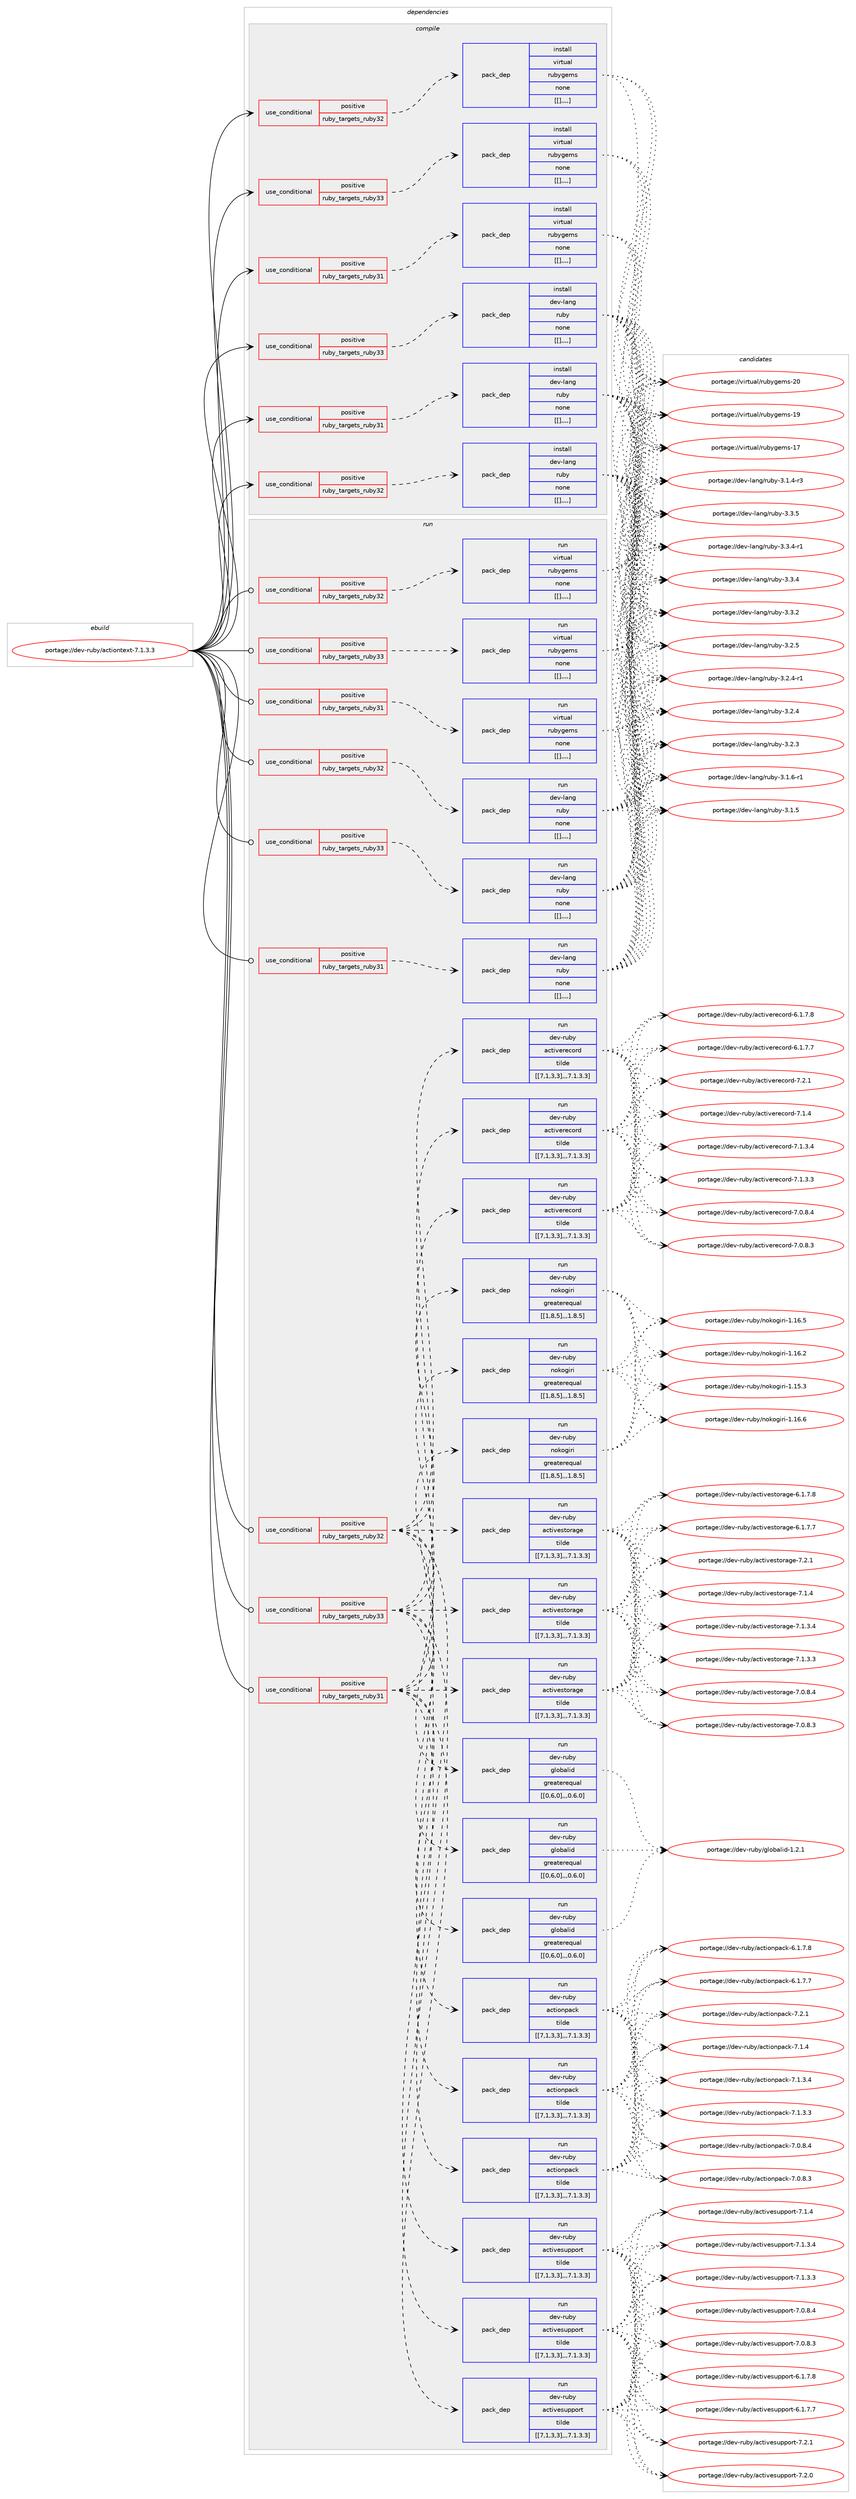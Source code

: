 digraph prolog {

# *************
# Graph options
# *************

newrank=true;
concentrate=true;
compound=true;
graph [rankdir=LR,fontname=Helvetica,fontsize=10,ranksep=1.5];#, ranksep=2.5, nodesep=0.2];
edge  [arrowhead=vee];
node  [fontname=Helvetica,fontsize=10];

# **********
# The ebuild
# **********

subgraph cluster_leftcol {
color=gray;
label=<<i>ebuild</i>>;
id [label="portage://dev-ruby/actiontext-7.1.3.3", color=red, width=4, href="../dev-ruby/actiontext-7.1.3.3.svg"];
}

# ****************
# The dependencies
# ****************

subgraph cluster_midcol {
color=gray;
label=<<i>dependencies</i>>;
subgraph cluster_compile {
fillcolor="#eeeeee";
style=filled;
label=<<i>compile</i>>;
subgraph cond44331 {
dependency176036 [label=<<TABLE BORDER="0" CELLBORDER="1" CELLSPACING="0" CELLPADDING="4"><TR><TD ROWSPAN="3" CELLPADDING="10">use_conditional</TD></TR><TR><TD>positive</TD></TR><TR><TD>ruby_targets_ruby31</TD></TR></TABLE>>, shape=none, color=red];
subgraph pack130432 {
dependency176037 [label=<<TABLE BORDER="0" CELLBORDER="1" CELLSPACING="0" CELLPADDING="4" WIDTH="220"><TR><TD ROWSPAN="6" CELLPADDING="30">pack_dep</TD></TR><TR><TD WIDTH="110">install</TD></TR><TR><TD>dev-lang</TD></TR><TR><TD>ruby</TD></TR><TR><TD>none</TD></TR><TR><TD>[[],,,,]</TD></TR></TABLE>>, shape=none, color=blue];
}
dependency176036:e -> dependency176037:w [weight=20,style="dashed",arrowhead="vee"];
}
id:e -> dependency176036:w [weight=20,style="solid",arrowhead="vee"];
subgraph cond44332 {
dependency176038 [label=<<TABLE BORDER="0" CELLBORDER="1" CELLSPACING="0" CELLPADDING="4"><TR><TD ROWSPAN="3" CELLPADDING="10">use_conditional</TD></TR><TR><TD>positive</TD></TR><TR><TD>ruby_targets_ruby31</TD></TR></TABLE>>, shape=none, color=red];
subgraph pack130433 {
dependency176039 [label=<<TABLE BORDER="0" CELLBORDER="1" CELLSPACING="0" CELLPADDING="4" WIDTH="220"><TR><TD ROWSPAN="6" CELLPADDING="30">pack_dep</TD></TR><TR><TD WIDTH="110">install</TD></TR><TR><TD>virtual</TD></TR><TR><TD>rubygems</TD></TR><TR><TD>none</TD></TR><TR><TD>[[],,,,]</TD></TR></TABLE>>, shape=none, color=blue];
}
dependency176038:e -> dependency176039:w [weight=20,style="dashed",arrowhead="vee"];
}
id:e -> dependency176038:w [weight=20,style="solid",arrowhead="vee"];
subgraph cond44333 {
dependency176040 [label=<<TABLE BORDER="0" CELLBORDER="1" CELLSPACING="0" CELLPADDING="4"><TR><TD ROWSPAN="3" CELLPADDING="10">use_conditional</TD></TR><TR><TD>positive</TD></TR><TR><TD>ruby_targets_ruby32</TD></TR></TABLE>>, shape=none, color=red];
subgraph pack130434 {
dependency176041 [label=<<TABLE BORDER="0" CELLBORDER="1" CELLSPACING="0" CELLPADDING="4" WIDTH="220"><TR><TD ROWSPAN="6" CELLPADDING="30">pack_dep</TD></TR><TR><TD WIDTH="110">install</TD></TR><TR><TD>dev-lang</TD></TR><TR><TD>ruby</TD></TR><TR><TD>none</TD></TR><TR><TD>[[],,,,]</TD></TR></TABLE>>, shape=none, color=blue];
}
dependency176040:e -> dependency176041:w [weight=20,style="dashed",arrowhead="vee"];
}
id:e -> dependency176040:w [weight=20,style="solid",arrowhead="vee"];
subgraph cond44334 {
dependency176042 [label=<<TABLE BORDER="0" CELLBORDER="1" CELLSPACING="0" CELLPADDING="4"><TR><TD ROWSPAN="3" CELLPADDING="10">use_conditional</TD></TR><TR><TD>positive</TD></TR><TR><TD>ruby_targets_ruby32</TD></TR></TABLE>>, shape=none, color=red];
subgraph pack130435 {
dependency176043 [label=<<TABLE BORDER="0" CELLBORDER="1" CELLSPACING="0" CELLPADDING="4" WIDTH="220"><TR><TD ROWSPAN="6" CELLPADDING="30">pack_dep</TD></TR><TR><TD WIDTH="110">install</TD></TR><TR><TD>virtual</TD></TR><TR><TD>rubygems</TD></TR><TR><TD>none</TD></TR><TR><TD>[[],,,,]</TD></TR></TABLE>>, shape=none, color=blue];
}
dependency176042:e -> dependency176043:w [weight=20,style="dashed",arrowhead="vee"];
}
id:e -> dependency176042:w [weight=20,style="solid",arrowhead="vee"];
subgraph cond44335 {
dependency176044 [label=<<TABLE BORDER="0" CELLBORDER="1" CELLSPACING="0" CELLPADDING="4"><TR><TD ROWSPAN="3" CELLPADDING="10">use_conditional</TD></TR><TR><TD>positive</TD></TR><TR><TD>ruby_targets_ruby33</TD></TR></TABLE>>, shape=none, color=red];
subgraph pack130436 {
dependency176045 [label=<<TABLE BORDER="0" CELLBORDER="1" CELLSPACING="0" CELLPADDING="4" WIDTH="220"><TR><TD ROWSPAN="6" CELLPADDING="30">pack_dep</TD></TR><TR><TD WIDTH="110">install</TD></TR><TR><TD>dev-lang</TD></TR><TR><TD>ruby</TD></TR><TR><TD>none</TD></TR><TR><TD>[[],,,,]</TD></TR></TABLE>>, shape=none, color=blue];
}
dependency176044:e -> dependency176045:w [weight=20,style="dashed",arrowhead="vee"];
}
id:e -> dependency176044:w [weight=20,style="solid",arrowhead="vee"];
subgraph cond44336 {
dependency176046 [label=<<TABLE BORDER="0" CELLBORDER="1" CELLSPACING="0" CELLPADDING="4"><TR><TD ROWSPAN="3" CELLPADDING="10">use_conditional</TD></TR><TR><TD>positive</TD></TR><TR><TD>ruby_targets_ruby33</TD></TR></TABLE>>, shape=none, color=red];
subgraph pack130437 {
dependency176047 [label=<<TABLE BORDER="0" CELLBORDER="1" CELLSPACING="0" CELLPADDING="4" WIDTH="220"><TR><TD ROWSPAN="6" CELLPADDING="30">pack_dep</TD></TR><TR><TD WIDTH="110">install</TD></TR><TR><TD>virtual</TD></TR><TR><TD>rubygems</TD></TR><TR><TD>none</TD></TR><TR><TD>[[],,,,]</TD></TR></TABLE>>, shape=none, color=blue];
}
dependency176046:e -> dependency176047:w [weight=20,style="dashed",arrowhead="vee"];
}
id:e -> dependency176046:w [weight=20,style="solid",arrowhead="vee"];
}
subgraph cluster_compileandrun {
fillcolor="#eeeeee";
style=filled;
label=<<i>compile and run</i>>;
}
subgraph cluster_run {
fillcolor="#eeeeee";
style=filled;
label=<<i>run</i>>;
subgraph cond44337 {
dependency176048 [label=<<TABLE BORDER="0" CELLBORDER="1" CELLSPACING="0" CELLPADDING="4"><TR><TD ROWSPAN="3" CELLPADDING="10">use_conditional</TD></TR><TR><TD>positive</TD></TR><TR><TD>ruby_targets_ruby31</TD></TR></TABLE>>, shape=none, color=red];
subgraph pack130438 {
dependency176049 [label=<<TABLE BORDER="0" CELLBORDER="1" CELLSPACING="0" CELLPADDING="4" WIDTH="220"><TR><TD ROWSPAN="6" CELLPADDING="30">pack_dep</TD></TR><TR><TD WIDTH="110">run</TD></TR><TR><TD>dev-lang</TD></TR><TR><TD>ruby</TD></TR><TR><TD>none</TD></TR><TR><TD>[[],,,,]</TD></TR></TABLE>>, shape=none, color=blue];
}
dependency176048:e -> dependency176049:w [weight=20,style="dashed",arrowhead="vee"];
}
id:e -> dependency176048:w [weight=20,style="solid",arrowhead="odot"];
subgraph cond44338 {
dependency176050 [label=<<TABLE BORDER="0" CELLBORDER="1" CELLSPACING="0" CELLPADDING="4"><TR><TD ROWSPAN="3" CELLPADDING="10">use_conditional</TD></TR><TR><TD>positive</TD></TR><TR><TD>ruby_targets_ruby31</TD></TR></TABLE>>, shape=none, color=red];
subgraph pack130439 {
dependency176051 [label=<<TABLE BORDER="0" CELLBORDER="1" CELLSPACING="0" CELLPADDING="4" WIDTH="220"><TR><TD ROWSPAN="6" CELLPADDING="30">pack_dep</TD></TR><TR><TD WIDTH="110">run</TD></TR><TR><TD>dev-ruby</TD></TR><TR><TD>actionpack</TD></TR><TR><TD>tilde</TD></TR><TR><TD>[[7,1,3,3],,,7.1.3.3]</TD></TR></TABLE>>, shape=none, color=blue];
}
dependency176050:e -> dependency176051:w [weight=20,style="dashed",arrowhead="vee"];
subgraph pack130440 {
dependency176052 [label=<<TABLE BORDER="0" CELLBORDER="1" CELLSPACING="0" CELLPADDING="4" WIDTH="220"><TR><TD ROWSPAN="6" CELLPADDING="30">pack_dep</TD></TR><TR><TD WIDTH="110">run</TD></TR><TR><TD>dev-ruby</TD></TR><TR><TD>activerecord</TD></TR><TR><TD>tilde</TD></TR><TR><TD>[[7,1,3,3],,,7.1.3.3]</TD></TR></TABLE>>, shape=none, color=blue];
}
dependency176050:e -> dependency176052:w [weight=20,style="dashed",arrowhead="vee"];
subgraph pack130441 {
dependency176053 [label=<<TABLE BORDER="0" CELLBORDER="1" CELLSPACING="0" CELLPADDING="4" WIDTH="220"><TR><TD ROWSPAN="6" CELLPADDING="30">pack_dep</TD></TR><TR><TD WIDTH="110">run</TD></TR><TR><TD>dev-ruby</TD></TR><TR><TD>activestorage</TD></TR><TR><TD>tilde</TD></TR><TR><TD>[[7,1,3,3],,,7.1.3.3]</TD></TR></TABLE>>, shape=none, color=blue];
}
dependency176050:e -> dependency176053:w [weight=20,style="dashed",arrowhead="vee"];
subgraph pack130442 {
dependency176054 [label=<<TABLE BORDER="0" CELLBORDER="1" CELLSPACING="0" CELLPADDING="4" WIDTH="220"><TR><TD ROWSPAN="6" CELLPADDING="30">pack_dep</TD></TR><TR><TD WIDTH="110">run</TD></TR><TR><TD>dev-ruby</TD></TR><TR><TD>activesupport</TD></TR><TR><TD>tilde</TD></TR><TR><TD>[[7,1,3,3],,,7.1.3.3]</TD></TR></TABLE>>, shape=none, color=blue];
}
dependency176050:e -> dependency176054:w [weight=20,style="dashed",arrowhead="vee"];
subgraph pack130443 {
dependency176055 [label=<<TABLE BORDER="0" CELLBORDER="1" CELLSPACING="0" CELLPADDING="4" WIDTH="220"><TR><TD ROWSPAN="6" CELLPADDING="30">pack_dep</TD></TR><TR><TD WIDTH="110">run</TD></TR><TR><TD>dev-ruby</TD></TR><TR><TD>globalid</TD></TR><TR><TD>greaterequal</TD></TR><TR><TD>[[0,6,0],,,0.6.0]</TD></TR></TABLE>>, shape=none, color=blue];
}
dependency176050:e -> dependency176055:w [weight=20,style="dashed",arrowhead="vee"];
subgraph pack130444 {
dependency176056 [label=<<TABLE BORDER="0" CELLBORDER="1" CELLSPACING="0" CELLPADDING="4" WIDTH="220"><TR><TD ROWSPAN="6" CELLPADDING="30">pack_dep</TD></TR><TR><TD WIDTH="110">run</TD></TR><TR><TD>dev-ruby</TD></TR><TR><TD>nokogiri</TD></TR><TR><TD>greaterequal</TD></TR><TR><TD>[[1,8,5],,,1.8.5]</TD></TR></TABLE>>, shape=none, color=blue];
}
dependency176050:e -> dependency176056:w [weight=20,style="dashed",arrowhead="vee"];
}
id:e -> dependency176050:w [weight=20,style="solid",arrowhead="odot"];
subgraph cond44339 {
dependency176057 [label=<<TABLE BORDER="0" CELLBORDER="1" CELLSPACING="0" CELLPADDING="4"><TR><TD ROWSPAN="3" CELLPADDING="10">use_conditional</TD></TR><TR><TD>positive</TD></TR><TR><TD>ruby_targets_ruby31</TD></TR></TABLE>>, shape=none, color=red];
subgraph pack130445 {
dependency176058 [label=<<TABLE BORDER="0" CELLBORDER="1" CELLSPACING="0" CELLPADDING="4" WIDTH="220"><TR><TD ROWSPAN="6" CELLPADDING="30">pack_dep</TD></TR><TR><TD WIDTH="110">run</TD></TR><TR><TD>virtual</TD></TR><TR><TD>rubygems</TD></TR><TR><TD>none</TD></TR><TR><TD>[[],,,,]</TD></TR></TABLE>>, shape=none, color=blue];
}
dependency176057:e -> dependency176058:w [weight=20,style="dashed",arrowhead="vee"];
}
id:e -> dependency176057:w [weight=20,style="solid",arrowhead="odot"];
subgraph cond44340 {
dependency176059 [label=<<TABLE BORDER="0" CELLBORDER="1" CELLSPACING="0" CELLPADDING="4"><TR><TD ROWSPAN="3" CELLPADDING="10">use_conditional</TD></TR><TR><TD>positive</TD></TR><TR><TD>ruby_targets_ruby32</TD></TR></TABLE>>, shape=none, color=red];
subgraph pack130446 {
dependency176060 [label=<<TABLE BORDER="0" CELLBORDER="1" CELLSPACING="0" CELLPADDING="4" WIDTH="220"><TR><TD ROWSPAN="6" CELLPADDING="30">pack_dep</TD></TR><TR><TD WIDTH="110">run</TD></TR><TR><TD>dev-lang</TD></TR><TR><TD>ruby</TD></TR><TR><TD>none</TD></TR><TR><TD>[[],,,,]</TD></TR></TABLE>>, shape=none, color=blue];
}
dependency176059:e -> dependency176060:w [weight=20,style="dashed",arrowhead="vee"];
}
id:e -> dependency176059:w [weight=20,style="solid",arrowhead="odot"];
subgraph cond44341 {
dependency176061 [label=<<TABLE BORDER="0" CELLBORDER="1" CELLSPACING="0" CELLPADDING="4"><TR><TD ROWSPAN="3" CELLPADDING="10">use_conditional</TD></TR><TR><TD>positive</TD></TR><TR><TD>ruby_targets_ruby32</TD></TR></TABLE>>, shape=none, color=red];
subgraph pack130447 {
dependency176062 [label=<<TABLE BORDER="0" CELLBORDER="1" CELLSPACING="0" CELLPADDING="4" WIDTH="220"><TR><TD ROWSPAN="6" CELLPADDING="30">pack_dep</TD></TR><TR><TD WIDTH="110">run</TD></TR><TR><TD>dev-ruby</TD></TR><TR><TD>actionpack</TD></TR><TR><TD>tilde</TD></TR><TR><TD>[[7,1,3,3],,,7.1.3.3]</TD></TR></TABLE>>, shape=none, color=blue];
}
dependency176061:e -> dependency176062:w [weight=20,style="dashed",arrowhead="vee"];
subgraph pack130448 {
dependency176063 [label=<<TABLE BORDER="0" CELLBORDER="1" CELLSPACING="0" CELLPADDING="4" WIDTH="220"><TR><TD ROWSPAN="6" CELLPADDING="30">pack_dep</TD></TR><TR><TD WIDTH="110">run</TD></TR><TR><TD>dev-ruby</TD></TR><TR><TD>activerecord</TD></TR><TR><TD>tilde</TD></TR><TR><TD>[[7,1,3,3],,,7.1.3.3]</TD></TR></TABLE>>, shape=none, color=blue];
}
dependency176061:e -> dependency176063:w [weight=20,style="dashed",arrowhead="vee"];
subgraph pack130449 {
dependency176064 [label=<<TABLE BORDER="0" CELLBORDER="1" CELLSPACING="0" CELLPADDING="4" WIDTH="220"><TR><TD ROWSPAN="6" CELLPADDING="30">pack_dep</TD></TR><TR><TD WIDTH="110">run</TD></TR><TR><TD>dev-ruby</TD></TR><TR><TD>activestorage</TD></TR><TR><TD>tilde</TD></TR><TR><TD>[[7,1,3,3],,,7.1.3.3]</TD></TR></TABLE>>, shape=none, color=blue];
}
dependency176061:e -> dependency176064:w [weight=20,style="dashed",arrowhead="vee"];
subgraph pack130450 {
dependency176065 [label=<<TABLE BORDER="0" CELLBORDER="1" CELLSPACING="0" CELLPADDING="4" WIDTH="220"><TR><TD ROWSPAN="6" CELLPADDING="30">pack_dep</TD></TR><TR><TD WIDTH="110">run</TD></TR><TR><TD>dev-ruby</TD></TR><TR><TD>activesupport</TD></TR><TR><TD>tilde</TD></TR><TR><TD>[[7,1,3,3],,,7.1.3.3]</TD></TR></TABLE>>, shape=none, color=blue];
}
dependency176061:e -> dependency176065:w [weight=20,style="dashed",arrowhead="vee"];
subgraph pack130451 {
dependency176066 [label=<<TABLE BORDER="0" CELLBORDER="1" CELLSPACING="0" CELLPADDING="4" WIDTH="220"><TR><TD ROWSPAN="6" CELLPADDING="30">pack_dep</TD></TR><TR><TD WIDTH="110">run</TD></TR><TR><TD>dev-ruby</TD></TR><TR><TD>globalid</TD></TR><TR><TD>greaterequal</TD></TR><TR><TD>[[0,6,0],,,0.6.0]</TD></TR></TABLE>>, shape=none, color=blue];
}
dependency176061:e -> dependency176066:w [weight=20,style="dashed",arrowhead="vee"];
subgraph pack130452 {
dependency176067 [label=<<TABLE BORDER="0" CELLBORDER="1" CELLSPACING="0" CELLPADDING="4" WIDTH="220"><TR><TD ROWSPAN="6" CELLPADDING="30">pack_dep</TD></TR><TR><TD WIDTH="110">run</TD></TR><TR><TD>dev-ruby</TD></TR><TR><TD>nokogiri</TD></TR><TR><TD>greaterequal</TD></TR><TR><TD>[[1,8,5],,,1.8.5]</TD></TR></TABLE>>, shape=none, color=blue];
}
dependency176061:e -> dependency176067:w [weight=20,style="dashed",arrowhead="vee"];
}
id:e -> dependency176061:w [weight=20,style="solid",arrowhead="odot"];
subgraph cond44342 {
dependency176068 [label=<<TABLE BORDER="0" CELLBORDER="1" CELLSPACING="0" CELLPADDING="4"><TR><TD ROWSPAN="3" CELLPADDING="10">use_conditional</TD></TR><TR><TD>positive</TD></TR><TR><TD>ruby_targets_ruby32</TD></TR></TABLE>>, shape=none, color=red];
subgraph pack130453 {
dependency176069 [label=<<TABLE BORDER="0" CELLBORDER="1" CELLSPACING="0" CELLPADDING="4" WIDTH="220"><TR><TD ROWSPAN="6" CELLPADDING="30">pack_dep</TD></TR><TR><TD WIDTH="110">run</TD></TR><TR><TD>virtual</TD></TR><TR><TD>rubygems</TD></TR><TR><TD>none</TD></TR><TR><TD>[[],,,,]</TD></TR></TABLE>>, shape=none, color=blue];
}
dependency176068:e -> dependency176069:w [weight=20,style="dashed",arrowhead="vee"];
}
id:e -> dependency176068:w [weight=20,style="solid",arrowhead="odot"];
subgraph cond44343 {
dependency176070 [label=<<TABLE BORDER="0" CELLBORDER="1" CELLSPACING="0" CELLPADDING="4"><TR><TD ROWSPAN="3" CELLPADDING="10">use_conditional</TD></TR><TR><TD>positive</TD></TR><TR><TD>ruby_targets_ruby33</TD></TR></TABLE>>, shape=none, color=red];
subgraph pack130454 {
dependency176071 [label=<<TABLE BORDER="0" CELLBORDER="1" CELLSPACING="0" CELLPADDING="4" WIDTH="220"><TR><TD ROWSPAN="6" CELLPADDING="30">pack_dep</TD></TR><TR><TD WIDTH="110">run</TD></TR><TR><TD>dev-lang</TD></TR><TR><TD>ruby</TD></TR><TR><TD>none</TD></TR><TR><TD>[[],,,,]</TD></TR></TABLE>>, shape=none, color=blue];
}
dependency176070:e -> dependency176071:w [weight=20,style="dashed",arrowhead="vee"];
}
id:e -> dependency176070:w [weight=20,style="solid",arrowhead="odot"];
subgraph cond44344 {
dependency176072 [label=<<TABLE BORDER="0" CELLBORDER="1" CELLSPACING="0" CELLPADDING="4"><TR><TD ROWSPAN="3" CELLPADDING="10">use_conditional</TD></TR><TR><TD>positive</TD></TR><TR><TD>ruby_targets_ruby33</TD></TR></TABLE>>, shape=none, color=red];
subgraph pack130455 {
dependency176073 [label=<<TABLE BORDER="0" CELLBORDER="1" CELLSPACING="0" CELLPADDING="4" WIDTH="220"><TR><TD ROWSPAN="6" CELLPADDING="30">pack_dep</TD></TR><TR><TD WIDTH="110">run</TD></TR><TR><TD>dev-ruby</TD></TR><TR><TD>actionpack</TD></TR><TR><TD>tilde</TD></TR><TR><TD>[[7,1,3,3],,,7.1.3.3]</TD></TR></TABLE>>, shape=none, color=blue];
}
dependency176072:e -> dependency176073:w [weight=20,style="dashed",arrowhead="vee"];
subgraph pack130456 {
dependency176074 [label=<<TABLE BORDER="0" CELLBORDER="1" CELLSPACING="0" CELLPADDING="4" WIDTH="220"><TR><TD ROWSPAN="6" CELLPADDING="30">pack_dep</TD></TR><TR><TD WIDTH="110">run</TD></TR><TR><TD>dev-ruby</TD></TR><TR><TD>activerecord</TD></TR><TR><TD>tilde</TD></TR><TR><TD>[[7,1,3,3],,,7.1.3.3]</TD></TR></TABLE>>, shape=none, color=blue];
}
dependency176072:e -> dependency176074:w [weight=20,style="dashed",arrowhead="vee"];
subgraph pack130457 {
dependency176075 [label=<<TABLE BORDER="0" CELLBORDER="1" CELLSPACING="0" CELLPADDING="4" WIDTH="220"><TR><TD ROWSPAN="6" CELLPADDING="30">pack_dep</TD></TR><TR><TD WIDTH="110">run</TD></TR><TR><TD>dev-ruby</TD></TR><TR><TD>activestorage</TD></TR><TR><TD>tilde</TD></TR><TR><TD>[[7,1,3,3],,,7.1.3.3]</TD></TR></TABLE>>, shape=none, color=blue];
}
dependency176072:e -> dependency176075:w [weight=20,style="dashed",arrowhead="vee"];
subgraph pack130458 {
dependency176076 [label=<<TABLE BORDER="0" CELLBORDER="1" CELLSPACING="0" CELLPADDING="4" WIDTH="220"><TR><TD ROWSPAN="6" CELLPADDING="30">pack_dep</TD></TR><TR><TD WIDTH="110">run</TD></TR><TR><TD>dev-ruby</TD></TR><TR><TD>activesupport</TD></TR><TR><TD>tilde</TD></TR><TR><TD>[[7,1,3,3],,,7.1.3.3]</TD></TR></TABLE>>, shape=none, color=blue];
}
dependency176072:e -> dependency176076:w [weight=20,style="dashed",arrowhead="vee"];
subgraph pack130459 {
dependency176077 [label=<<TABLE BORDER="0" CELLBORDER="1" CELLSPACING="0" CELLPADDING="4" WIDTH="220"><TR><TD ROWSPAN="6" CELLPADDING="30">pack_dep</TD></TR><TR><TD WIDTH="110">run</TD></TR><TR><TD>dev-ruby</TD></TR><TR><TD>globalid</TD></TR><TR><TD>greaterequal</TD></TR><TR><TD>[[0,6,0],,,0.6.0]</TD></TR></TABLE>>, shape=none, color=blue];
}
dependency176072:e -> dependency176077:w [weight=20,style="dashed",arrowhead="vee"];
subgraph pack130460 {
dependency176078 [label=<<TABLE BORDER="0" CELLBORDER="1" CELLSPACING="0" CELLPADDING="4" WIDTH="220"><TR><TD ROWSPAN="6" CELLPADDING="30">pack_dep</TD></TR><TR><TD WIDTH="110">run</TD></TR><TR><TD>dev-ruby</TD></TR><TR><TD>nokogiri</TD></TR><TR><TD>greaterequal</TD></TR><TR><TD>[[1,8,5],,,1.8.5]</TD></TR></TABLE>>, shape=none, color=blue];
}
dependency176072:e -> dependency176078:w [weight=20,style="dashed",arrowhead="vee"];
}
id:e -> dependency176072:w [weight=20,style="solid",arrowhead="odot"];
subgraph cond44345 {
dependency176079 [label=<<TABLE BORDER="0" CELLBORDER="1" CELLSPACING="0" CELLPADDING="4"><TR><TD ROWSPAN="3" CELLPADDING="10">use_conditional</TD></TR><TR><TD>positive</TD></TR><TR><TD>ruby_targets_ruby33</TD></TR></TABLE>>, shape=none, color=red];
subgraph pack130461 {
dependency176080 [label=<<TABLE BORDER="0" CELLBORDER="1" CELLSPACING="0" CELLPADDING="4" WIDTH="220"><TR><TD ROWSPAN="6" CELLPADDING="30">pack_dep</TD></TR><TR><TD WIDTH="110">run</TD></TR><TR><TD>virtual</TD></TR><TR><TD>rubygems</TD></TR><TR><TD>none</TD></TR><TR><TD>[[],,,,]</TD></TR></TABLE>>, shape=none, color=blue];
}
dependency176079:e -> dependency176080:w [weight=20,style="dashed",arrowhead="vee"];
}
id:e -> dependency176079:w [weight=20,style="solid",arrowhead="odot"];
}
}

# **************
# The candidates
# **************

subgraph cluster_choices {
rank=same;
color=gray;
label=<<i>candidates</i>>;

subgraph choice130432 {
color=black;
nodesep=1;
choice10010111845108971101034711411798121455146514653 [label="portage://dev-lang/ruby-3.3.5", color=red, width=4,href="../dev-lang/ruby-3.3.5.svg"];
choice100101118451089711010347114117981214551465146524511449 [label="portage://dev-lang/ruby-3.3.4-r1", color=red, width=4,href="../dev-lang/ruby-3.3.4-r1.svg"];
choice10010111845108971101034711411798121455146514652 [label="portage://dev-lang/ruby-3.3.4", color=red, width=4,href="../dev-lang/ruby-3.3.4.svg"];
choice10010111845108971101034711411798121455146514650 [label="portage://dev-lang/ruby-3.3.2", color=red, width=4,href="../dev-lang/ruby-3.3.2.svg"];
choice10010111845108971101034711411798121455146504653 [label="portage://dev-lang/ruby-3.2.5", color=red, width=4,href="../dev-lang/ruby-3.2.5.svg"];
choice100101118451089711010347114117981214551465046524511449 [label="portage://dev-lang/ruby-3.2.4-r1", color=red, width=4,href="../dev-lang/ruby-3.2.4-r1.svg"];
choice10010111845108971101034711411798121455146504652 [label="portage://dev-lang/ruby-3.2.4", color=red, width=4,href="../dev-lang/ruby-3.2.4.svg"];
choice10010111845108971101034711411798121455146504651 [label="portage://dev-lang/ruby-3.2.3", color=red, width=4,href="../dev-lang/ruby-3.2.3.svg"];
choice100101118451089711010347114117981214551464946544511449 [label="portage://dev-lang/ruby-3.1.6-r1", color=red, width=4,href="../dev-lang/ruby-3.1.6-r1.svg"];
choice10010111845108971101034711411798121455146494653 [label="portage://dev-lang/ruby-3.1.5", color=red, width=4,href="../dev-lang/ruby-3.1.5.svg"];
choice100101118451089711010347114117981214551464946524511451 [label="portage://dev-lang/ruby-3.1.4-r3", color=red, width=4,href="../dev-lang/ruby-3.1.4-r3.svg"];
dependency176037:e -> choice10010111845108971101034711411798121455146514653:w [style=dotted,weight="100"];
dependency176037:e -> choice100101118451089711010347114117981214551465146524511449:w [style=dotted,weight="100"];
dependency176037:e -> choice10010111845108971101034711411798121455146514652:w [style=dotted,weight="100"];
dependency176037:e -> choice10010111845108971101034711411798121455146514650:w [style=dotted,weight="100"];
dependency176037:e -> choice10010111845108971101034711411798121455146504653:w [style=dotted,weight="100"];
dependency176037:e -> choice100101118451089711010347114117981214551465046524511449:w [style=dotted,weight="100"];
dependency176037:e -> choice10010111845108971101034711411798121455146504652:w [style=dotted,weight="100"];
dependency176037:e -> choice10010111845108971101034711411798121455146504651:w [style=dotted,weight="100"];
dependency176037:e -> choice100101118451089711010347114117981214551464946544511449:w [style=dotted,weight="100"];
dependency176037:e -> choice10010111845108971101034711411798121455146494653:w [style=dotted,weight="100"];
dependency176037:e -> choice100101118451089711010347114117981214551464946524511451:w [style=dotted,weight="100"];
}
subgraph choice130433 {
color=black;
nodesep=1;
choice118105114116117971084711411798121103101109115455048 [label="portage://virtual/rubygems-20", color=red, width=4,href="../virtual/rubygems-20.svg"];
choice118105114116117971084711411798121103101109115454957 [label="portage://virtual/rubygems-19", color=red, width=4,href="../virtual/rubygems-19.svg"];
choice118105114116117971084711411798121103101109115454955 [label="portage://virtual/rubygems-17", color=red, width=4,href="../virtual/rubygems-17.svg"];
dependency176039:e -> choice118105114116117971084711411798121103101109115455048:w [style=dotted,weight="100"];
dependency176039:e -> choice118105114116117971084711411798121103101109115454957:w [style=dotted,weight="100"];
dependency176039:e -> choice118105114116117971084711411798121103101109115454955:w [style=dotted,weight="100"];
}
subgraph choice130434 {
color=black;
nodesep=1;
choice10010111845108971101034711411798121455146514653 [label="portage://dev-lang/ruby-3.3.5", color=red, width=4,href="../dev-lang/ruby-3.3.5.svg"];
choice100101118451089711010347114117981214551465146524511449 [label="portage://dev-lang/ruby-3.3.4-r1", color=red, width=4,href="../dev-lang/ruby-3.3.4-r1.svg"];
choice10010111845108971101034711411798121455146514652 [label="portage://dev-lang/ruby-3.3.4", color=red, width=4,href="../dev-lang/ruby-3.3.4.svg"];
choice10010111845108971101034711411798121455146514650 [label="portage://dev-lang/ruby-3.3.2", color=red, width=4,href="../dev-lang/ruby-3.3.2.svg"];
choice10010111845108971101034711411798121455146504653 [label="portage://dev-lang/ruby-3.2.5", color=red, width=4,href="../dev-lang/ruby-3.2.5.svg"];
choice100101118451089711010347114117981214551465046524511449 [label="portage://dev-lang/ruby-3.2.4-r1", color=red, width=4,href="../dev-lang/ruby-3.2.4-r1.svg"];
choice10010111845108971101034711411798121455146504652 [label="portage://dev-lang/ruby-3.2.4", color=red, width=4,href="../dev-lang/ruby-3.2.4.svg"];
choice10010111845108971101034711411798121455146504651 [label="portage://dev-lang/ruby-3.2.3", color=red, width=4,href="../dev-lang/ruby-3.2.3.svg"];
choice100101118451089711010347114117981214551464946544511449 [label="portage://dev-lang/ruby-3.1.6-r1", color=red, width=4,href="../dev-lang/ruby-3.1.6-r1.svg"];
choice10010111845108971101034711411798121455146494653 [label="portage://dev-lang/ruby-3.1.5", color=red, width=4,href="../dev-lang/ruby-3.1.5.svg"];
choice100101118451089711010347114117981214551464946524511451 [label="portage://dev-lang/ruby-3.1.4-r3", color=red, width=4,href="../dev-lang/ruby-3.1.4-r3.svg"];
dependency176041:e -> choice10010111845108971101034711411798121455146514653:w [style=dotted,weight="100"];
dependency176041:e -> choice100101118451089711010347114117981214551465146524511449:w [style=dotted,weight="100"];
dependency176041:e -> choice10010111845108971101034711411798121455146514652:w [style=dotted,weight="100"];
dependency176041:e -> choice10010111845108971101034711411798121455146514650:w [style=dotted,weight="100"];
dependency176041:e -> choice10010111845108971101034711411798121455146504653:w [style=dotted,weight="100"];
dependency176041:e -> choice100101118451089711010347114117981214551465046524511449:w [style=dotted,weight="100"];
dependency176041:e -> choice10010111845108971101034711411798121455146504652:w [style=dotted,weight="100"];
dependency176041:e -> choice10010111845108971101034711411798121455146504651:w [style=dotted,weight="100"];
dependency176041:e -> choice100101118451089711010347114117981214551464946544511449:w [style=dotted,weight="100"];
dependency176041:e -> choice10010111845108971101034711411798121455146494653:w [style=dotted,weight="100"];
dependency176041:e -> choice100101118451089711010347114117981214551464946524511451:w [style=dotted,weight="100"];
}
subgraph choice130435 {
color=black;
nodesep=1;
choice118105114116117971084711411798121103101109115455048 [label="portage://virtual/rubygems-20", color=red, width=4,href="../virtual/rubygems-20.svg"];
choice118105114116117971084711411798121103101109115454957 [label="portage://virtual/rubygems-19", color=red, width=4,href="../virtual/rubygems-19.svg"];
choice118105114116117971084711411798121103101109115454955 [label="portage://virtual/rubygems-17", color=red, width=4,href="../virtual/rubygems-17.svg"];
dependency176043:e -> choice118105114116117971084711411798121103101109115455048:w [style=dotted,weight="100"];
dependency176043:e -> choice118105114116117971084711411798121103101109115454957:w [style=dotted,weight="100"];
dependency176043:e -> choice118105114116117971084711411798121103101109115454955:w [style=dotted,weight="100"];
}
subgraph choice130436 {
color=black;
nodesep=1;
choice10010111845108971101034711411798121455146514653 [label="portage://dev-lang/ruby-3.3.5", color=red, width=4,href="../dev-lang/ruby-3.3.5.svg"];
choice100101118451089711010347114117981214551465146524511449 [label="portage://dev-lang/ruby-3.3.4-r1", color=red, width=4,href="../dev-lang/ruby-3.3.4-r1.svg"];
choice10010111845108971101034711411798121455146514652 [label="portage://dev-lang/ruby-3.3.4", color=red, width=4,href="../dev-lang/ruby-3.3.4.svg"];
choice10010111845108971101034711411798121455146514650 [label="portage://dev-lang/ruby-3.3.2", color=red, width=4,href="../dev-lang/ruby-3.3.2.svg"];
choice10010111845108971101034711411798121455146504653 [label="portage://dev-lang/ruby-3.2.5", color=red, width=4,href="../dev-lang/ruby-3.2.5.svg"];
choice100101118451089711010347114117981214551465046524511449 [label="portage://dev-lang/ruby-3.2.4-r1", color=red, width=4,href="../dev-lang/ruby-3.2.4-r1.svg"];
choice10010111845108971101034711411798121455146504652 [label="portage://dev-lang/ruby-3.2.4", color=red, width=4,href="../dev-lang/ruby-3.2.4.svg"];
choice10010111845108971101034711411798121455146504651 [label="portage://dev-lang/ruby-3.2.3", color=red, width=4,href="../dev-lang/ruby-3.2.3.svg"];
choice100101118451089711010347114117981214551464946544511449 [label="portage://dev-lang/ruby-3.1.6-r1", color=red, width=4,href="../dev-lang/ruby-3.1.6-r1.svg"];
choice10010111845108971101034711411798121455146494653 [label="portage://dev-lang/ruby-3.1.5", color=red, width=4,href="../dev-lang/ruby-3.1.5.svg"];
choice100101118451089711010347114117981214551464946524511451 [label="portage://dev-lang/ruby-3.1.4-r3", color=red, width=4,href="../dev-lang/ruby-3.1.4-r3.svg"];
dependency176045:e -> choice10010111845108971101034711411798121455146514653:w [style=dotted,weight="100"];
dependency176045:e -> choice100101118451089711010347114117981214551465146524511449:w [style=dotted,weight="100"];
dependency176045:e -> choice10010111845108971101034711411798121455146514652:w [style=dotted,weight="100"];
dependency176045:e -> choice10010111845108971101034711411798121455146514650:w [style=dotted,weight="100"];
dependency176045:e -> choice10010111845108971101034711411798121455146504653:w [style=dotted,weight="100"];
dependency176045:e -> choice100101118451089711010347114117981214551465046524511449:w [style=dotted,weight="100"];
dependency176045:e -> choice10010111845108971101034711411798121455146504652:w [style=dotted,weight="100"];
dependency176045:e -> choice10010111845108971101034711411798121455146504651:w [style=dotted,weight="100"];
dependency176045:e -> choice100101118451089711010347114117981214551464946544511449:w [style=dotted,weight="100"];
dependency176045:e -> choice10010111845108971101034711411798121455146494653:w [style=dotted,weight="100"];
dependency176045:e -> choice100101118451089711010347114117981214551464946524511451:w [style=dotted,weight="100"];
}
subgraph choice130437 {
color=black;
nodesep=1;
choice118105114116117971084711411798121103101109115455048 [label="portage://virtual/rubygems-20", color=red, width=4,href="../virtual/rubygems-20.svg"];
choice118105114116117971084711411798121103101109115454957 [label="portage://virtual/rubygems-19", color=red, width=4,href="../virtual/rubygems-19.svg"];
choice118105114116117971084711411798121103101109115454955 [label="portage://virtual/rubygems-17", color=red, width=4,href="../virtual/rubygems-17.svg"];
dependency176047:e -> choice118105114116117971084711411798121103101109115455048:w [style=dotted,weight="100"];
dependency176047:e -> choice118105114116117971084711411798121103101109115454957:w [style=dotted,weight="100"];
dependency176047:e -> choice118105114116117971084711411798121103101109115454955:w [style=dotted,weight="100"];
}
subgraph choice130438 {
color=black;
nodesep=1;
choice10010111845108971101034711411798121455146514653 [label="portage://dev-lang/ruby-3.3.5", color=red, width=4,href="../dev-lang/ruby-3.3.5.svg"];
choice100101118451089711010347114117981214551465146524511449 [label="portage://dev-lang/ruby-3.3.4-r1", color=red, width=4,href="../dev-lang/ruby-3.3.4-r1.svg"];
choice10010111845108971101034711411798121455146514652 [label="portage://dev-lang/ruby-3.3.4", color=red, width=4,href="../dev-lang/ruby-3.3.4.svg"];
choice10010111845108971101034711411798121455146514650 [label="portage://dev-lang/ruby-3.3.2", color=red, width=4,href="../dev-lang/ruby-3.3.2.svg"];
choice10010111845108971101034711411798121455146504653 [label="portage://dev-lang/ruby-3.2.5", color=red, width=4,href="../dev-lang/ruby-3.2.5.svg"];
choice100101118451089711010347114117981214551465046524511449 [label="portage://dev-lang/ruby-3.2.4-r1", color=red, width=4,href="../dev-lang/ruby-3.2.4-r1.svg"];
choice10010111845108971101034711411798121455146504652 [label="portage://dev-lang/ruby-3.2.4", color=red, width=4,href="../dev-lang/ruby-3.2.4.svg"];
choice10010111845108971101034711411798121455146504651 [label="portage://dev-lang/ruby-3.2.3", color=red, width=4,href="../dev-lang/ruby-3.2.3.svg"];
choice100101118451089711010347114117981214551464946544511449 [label="portage://dev-lang/ruby-3.1.6-r1", color=red, width=4,href="../dev-lang/ruby-3.1.6-r1.svg"];
choice10010111845108971101034711411798121455146494653 [label="portage://dev-lang/ruby-3.1.5", color=red, width=4,href="../dev-lang/ruby-3.1.5.svg"];
choice100101118451089711010347114117981214551464946524511451 [label="portage://dev-lang/ruby-3.1.4-r3", color=red, width=4,href="../dev-lang/ruby-3.1.4-r3.svg"];
dependency176049:e -> choice10010111845108971101034711411798121455146514653:w [style=dotted,weight="100"];
dependency176049:e -> choice100101118451089711010347114117981214551465146524511449:w [style=dotted,weight="100"];
dependency176049:e -> choice10010111845108971101034711411798121455146514652:w [style=dotted,weight="100"];
dependency176049:e -> choice10010111845108971101034711411798121455146514650:w [style=dotted,weight="100"];
dependency176049:e -> choice10010111845108971101034711411798121455146504653:w [style=dotted,weight="100"];
dependency176049:e -> choice100101118451089711010347114117981214551465046524511449:w [style=dotted,weight="100"];
dependency176049:e -> choice10010111845108971101034711411798121455146504652:w [style=dotted,weight="100"];
dependency176049:e -> choice10010111845108971101034711411798121455146504651:w [style=dotted,weight="100"];
dependency176049:e -> choice100101118451089711010347114117981214551464946544511449:w [style=dotted,weight="100"];
dependency176049:e -> choice10010111845108971101034711411798121455146494653:w [style=dotted,weight="100"];
dependency176049:e -> choice100101118451089711010347114117981214551464946524511451:w [style=dotted,weight="100"];
}
subgraph choice130439 {
color=black;
nodesep=1;
choice10010111845114117981214797991161051111101129799107455546504649 [label="portage://dev-ruby/actionpack-7.2.1", color=red, width=4,href="../dev-ruby/actionpack-7.2.1.svg"];
choice10010111845114117981214797991161051111101129799107455546494652 [label="portage://dev-ruby/actionpack-7.1.4", color=red, width=4,href="../dev-ruby/actionpack-7.1.4.svg"];
choice100101118451141179812147979911610511111011297991074555464946514652 [label="portage://dev-ruby/actionpack-7.1.3.4", color=red, width=4,href="../dev-ruby/actionpack-7.1.3.4.svg"];
choice100101118451141179812147979911610511111011297991074555464946514651 [label="portage://dev-ruby/actionpack-7.1.3.3", color=red, width=4,href="../dev-ruby/actionpack-7.1.3.3.svg"];
choice100101118451141179812147979911610511111011297991074555464846564652 [label="portage://dev-ruby/actionpack-7.0.8.4", color=red, width=4,href="../dev-ruby/actionpack-7.0.8.4.svg"];
choice100101118451141179812147979911610511111011297991074555464846564651 [label="portage://dev-ruby/actionpack-7.0.8.3", color=red, width=4,href="../dev-ruby/actionpack-7.0.8.3.svg"];
choice100101118451141179812147979911610511111011297991074554464946554656 [label="portage://dev-ruby/actionpack-6.1.7.8", color=red, width=4,href="../dev-ruby/actionpack-6.1.7.8.svg"];
choice100101118451141179812147979911610511111011297991074554464946554655 [label="portage://dev-ruby/actionpack-6.1.7.7", color=red, width=4,href="../dev-ruby/actionpack-6.1.7.7.svg"];
dependency176051:e -> choice10010111845114117981214797991161051111101129799107455546504649:w [style=dotted,weight="100"];
dependency176051:e -> choice10010111845114117981214797991161051111101129799107455546494652:w [style=dotted,weight="100"];
dependency176051:e -> choice100101118451141179812147979911610511111011297991074555464946514652:w [style=dotted,weight="100"];
dependency176051:e -> choice100101118451141179812147979911610511111011297991074555464946514651:w [style=dotted,weight="100"];
dependency176051:e -> choice100101118451141179812147979911610511111011297991074555464846564652:w [style=dotted,weight="100"];
dependency176051:e -> choice100101118451141179812147979911610511111011297991074555464846564651:w [style=dotted,weight="100"];
dependency176051:e -> choice100101118451141179812147979911610511111011297991074554464946554656:w [style=dotted,weight="100"];
dependency176051:e -> choice100101118451141179812147979911610511111011297991074554464946554655:w [style=dotted,weight="100"];
}
subgraph choice130440 {
color=black;
nodesep=1;
choice100101118451141179812147979911610511810111410199111114100455546504649 [label="portage://dev-ruby/activerecord-7.2.1", color=red, width=4,href="../dev-ruby/activerecord-7.2.1.svg"];
choice100101118451141179812147979911610511810111410199111114100455546494652 [label="portage://dev-ruby/activerecord-7.1.4", color=red, width=4,href="../dev-ruby/activerecord-7.1.4.svg"];
choice1001011184511411798121479799116105118101114101991111141004555464946514652 [label="portage://dev-ruby/activerecord-7.1.3.4", color=red, width=4,href="../dev-ruby/activerecord-7.1.3.4.svg"];
choice1001011184511411798121479799116105118101114101991111141004555464946514651 [label="portage://dev-ruby/activerecord-7.1.3.3", color=red, width=4,href="../dev-ruby/activerecord-7.1.3.3.svg"];
choice1001011184511411798121479799116105118101114101991111141004555464846564652 [label="portage://dev-ruby/activerecord-7.0.8.4", color=red, width=4,href="../dev-ruby/activerecord-7.0.8.4.svg"];
choice1001011184511411798121479799116105118101114101991111141004555464846564651 [label="portage://dev-ruby/activerecord-7.0.8.3", color=red, width=4,href="../dev-ruby/activerecord-7.0.8.3.svg"];
choice1001011184511411798121479799116105118101114101991111141004554464946554656 [label="portage://dev-ruby/activerecord-6.1.7.8", color=red, width=4,href="../dev-ruby/activerecord-6.1.7.8.svg"];
choice1001011184511411798121479799116105118101114101991111141004554464946554655 [label="portage://dev-ruby/activerecord-6.1.7.7", color=red, width=4,href="../dev-ruby/activerecord-6.1.7.7.svg"];
dependency176052:e -> choice100101118451141179812147979911610511810111410199111114100455546504649:w [style=dotted,weight="100"];
dependency176052:e -> choice100101118451141179812147979911610511810111410199111114100455546494652:w [style=dotted,weight="100"];
dependency176052:e -> choice1001011184511411798121479799116105118101114101991111141004555464946514652:w [style=dotted,weight="100"];
dependency176052:e -> choice1001011184511411798121479799116105118101114101991111141004555464946514651:w [style=dotted,weight="100"];
dependency176052:e -> choice1001011184511411798121479799116105118101114101991111141004555464846564652:w [style=dotted,weight="100"];
dependency176052:e -> choice1001011184511411798121479799116105118101114101991111141004555464846564651:w [style=dotted,weight="100"];
dependency176052:e -> choice1001011184511411798121479799116105118101114101991111141004554464946554656:w [style=dotted,weight="100"];
dependency176052:e -> choice1001011184511411798121479799116105118101114101991111141004554464946554655:w [style=dotted,weight="100"];
}
subgraph choice130441 {
color=black;
nodesep=1;
choice100101118451141179812147979911610511810111511611111497103101455546504649 [label="portage://dev-ruby/activestorage-7.2.1", color=red, width=4,href="../dev-ruby/activestorage-7.2.1.svg"];
choice100101118451141179812147979911610511810111511611111497103101455546494652 [label="portage://dev-ruby/activestorage-7.1.4", color=red, width=4,href="../dev-ruby/activestorage-7.1.4.svg"];
choice1001011184511411798121479799116105118101115116111114971031014555464946514652 [label="portage://dev-ruby/activestorage-7.1.3.4", color=red, width=4,href="../dev-ruby/activestorage-7.1.3.4.svg"];
choice1001011184511411798121479799116105118101115116111114971031014555464946514651 [label="portage://dev-ruby/activestorage-7.1.3.3", color=red, width=4,href="../dev-ruby/activestorage-7.1.3.3.svg"];
choice1001011184511411798121479799116105118101115116111114971031014555464846564652 [label="portage://dev-ruby/activestorage-7.0.8.4", color=red, width=4,href="../dev-ruby/activestorage-7.0.8.4.svg"];
choice1001011184511411798121479799116105118101115116111114971031014555464846564651 [label="portage://dev-ruby/activestorage-7.0.8.3", color=red, width=4,href="../dev-ruby/activestorage-7.0.8.3.svg"];
choice1001011184511411798121479799116105118101115116111114971031014554464946554656 [label="portage://dev-ruby/activestorage-6.1.7.8", color=red, width=4,href="../dev-ruby/activestorage-6.1.7.8.svg"];
choice1001011184511411798121479799116105118101115116111114971031014554464946554655 [label="portage://dev-ruby/activestorage-6.1.7.7", color=red, width=4,href="../dev-ruby/activestorage-6.1.7.7.svg"];
dependency176053:e -> choice100101118451141179812147979911610511810111511611111497103101455546504649:w [style=dotted,weight="100"];
dependency176053:e -> choice100101118451141179812147979911610511810111511611111497103101455546494652:w [style=dotted,weight="100"];
dependency176053:e -> choice1001011184511411798121479799116105118101115116111114971031014555464946514652:w [style=dotted,weight="100"];
dependency176053:e -> choice1001011184511411798121479799116105118101115116111114971031014555464946514651:w [style=dotted,weight="100"];
dependency176053:e -> choice1001011184511411798121479799116105118101115116111114971031014555464846564652:w [style=dotted,weight="100"];
dependency176053:e -> choice1001011184511411798121479799116105118101115116111114971031014555464846564651:w [style=dotted,weight="100"];
dependency176053:e -> choice1001011184511411798121479799116105118101115116111114971031014554464946554656:w [style=dotted,weight="100"];
dependency176053:e -> choice1001011184511411798121479799116105118101115116111114971031014554464946554655:w [style=dotted,weight="100"];
}
subgraph choice130442 {
color=black;
nodesep=1;
choice1001011184511411798121479799116105118101115117112112111114116455546504649 [label="portage://dev-ruby/activesupport-7.2.1", color=red, width=4,href="../dev-ruby/activesupport-7.2.1.svg"];
choice1001011184511411798121479799116105118101115117112112111114116455546504648 [label="portage://dev-ruby/activesupport-7.2.0", color=red, width=4,href="../dev-ruby/activesupport-7.2.0.svg"];
choice1001011184511411798121479799116105118101115117112112111114116455546494652 [label="portage://dev-ruby/activesupport-7.1.4", color=red, width=4,href="../dev-ruby/activesupport-7.1.4.svg"];
choice10010111845114117981214797991161051181011151171121121111141164555464946514652 [label="portage://dev-ruby/activesupport-7.1.3.4", color=red, width=4,href="../dev-ruby/activesupport-7.1.3.4.svg"];
choice10010111845114117981214797991161051181011151171121121111141164555464946514651 [label="portage://dev-ruby/activesupport-7.1.3.3", color=red, width=4,href="../dev-ruby/activesupport-7.1.3.3.svg"];
choice10010111845114117981214797991161051181011151171121121111141164555464846564652 [label="portage://dev-ruby/activesupport-7.0.8.4", color=red, width=4,href="../dev-ruby/activesupport-7.0.8.4.svg"];
choice10010111845114117981214797991161051181011151171121121111141164555464846564651 [label="portage://dev-ruby/activesupport-7.0.8.3", color=red, width=4,href="../dev-ruby/activesupport-7.0.8.3.svg"];
choice10010111845114117981214797991161051181011151171121121111141164554464946554656 [label="portage://dev-ruby/activesupport-6.1.7.8", color=red, width=4,href="../dev-ruby/activesupport-6.1.7.8.svg"];
choice10010111845114117981214797991161051181011151171121121111141164554464946554655 [label="portage://dev-ruby/activesupport-6.1.7.7", color=red, width=4,href="../dev-ruby/activesupport-6.1.7.7.svg"];
dependency176054:e -> choice1001011184511411798121479799116105118101115117112112111114116455546504649:w [style=dotted,weight="100"];
dependency176054:e -> choice1001011184511411798121479799116105118101115117112112111114116455546504648:w [style=dotted,weight="100"];
dependency176054:e -> choice1001011184511411798121479799116105118101115117112112111114116455546494652:w [style=dotted,weight="100"];
dependency176054:e -> choice10010111845114117981214797991161051181011151171121121111141164555464946514652:w [style=dotted,weight="100"];
dependency176054:e -> choice10010111845114117981214797991161051181011151171121121111141164555464946514651:w [style=dotted,weight="100"];
dependency176054:e -> choice10010111845114117981214797991161051181011151171121121111141164555464846564652:w [style=dotted,weight="100"];
dependency176054:e -> choice10010111845114117981214797991161051181011151171121121111141164555464846564651:w [style=dotted,weight="100"];
dependency176054:e -> choice10010111845114117981214797991161051181011151171121121111141164554464946554656:w [style=dotted,weight="100"];
dependency176054:e -> choice10010111845114117981214797991161051181011151171121121111141164554464946554655:w [style=dotted,weight="100"];
}
subgraph choice130443 {
color=black;
nodesep=1;
choice1001011184511411798121471031081119897108105100454946504649 [label="portage://dev-ruby/globalid-1.2.1", color=red, width=4,href="../dev-ruby/globalid-1.2.1.svg"];
dependency176055:e -> choice1001011184511411798121471031081119897108105100454946504649:w [style=dotted,weight="100"];
}
subgraph choice130444 {
color=black;
nodesep=1;
choice10010111845114117981214711011110711110310511410545494649544654 [label="portage://dev-ruby/nokogiri-1.16.6", color=red, width=4,href="../dev-ruby/nokogiri-1.16.6.svg"];
choice10010111845114117981214711011110711110310511410545494649544653 [label="portage://dev-ruby/nokogiri-1.16.5", color=red, width=4,href="../dev-ruby/nokogiri-1.16.5.svg"];
choice10010111845114117981214711011110711110310511410545494649544650 [label="portage://dev-ruby/nokogiri-1.16.2", color=red, width=4,href="../dev-ruby/nokogiri-1.16.2.svg"];
choice10010111845114117981214711011110711110310511410545494649534651 [label="portage://dev-ruby/nokogiri-1.15.3", color=red, width=4,href="../dev-ruby/nokogiri-1.15.3.svg"];
dependency176056:e -> choice10010111845114117981214711011110711110310511410545494649544654:w [style=dotted,weight="100"];
dependency176056:e -> choice10010111845114117981214711011110711110310511410545494649544653:w [style=dotted,weight="100"];
dependency176056:e -> choice10010111845114117981214711011110711110310511410545494649544650:w [style=dotted,weight="100"];
dependency176056:e -> choice10010111845114117981214711011110711110310511410545494649534651:w [style=dotted,weight="100"];
}
subgraph choice130445 {
color=black;
nodesep=1;
choice118105114116117971084711411798121103101109115455048 [label="portage://virtual/rubygems-20", color=red, width=4,href="../virtual/rubygems-20.svg"];
choice118105114116117971084711411798121103101109115454957 [label="portage://virtual/rubygems-19", color=red, width=4,href="../virtual/rubygems-19.svg"];
choice118105114116117971084711411798121103101109115454955 [label="portage://virtual/rubygems-17", color=red, width=4,href="../virtual/rubygems-17.svg"];
dependency176058:e -> choice118105114116117971084711411798121103101109115455048:w [style=dotted,weight="100"];
dependency176058:e -> choice118105114116117971084711411798121103101109115454957:w [style=dotted,weight="100"];
dependency176058:e -> choice118105114116117971084711411798121103101109115454955:w [style=dotted,weight="100"];
}
subgraph choice130446 {
color=black;
nodesep=1;
choice10010111845108971101034711411798121455146514653 [label="portage://dev-lang/ruby-3.3.5", color=red, width=4,href="../dev-lang/ruby-3.3.5.svg"];
choice100101118451089711010347114117981214551465146524511449 [label="portage://dev-lang/ruby-3.3.4-r1", color=red, width=4,href="../dev-lang/ruby-3.3.4-r1.svg"];
choice10010111845108971101034711411798121455146514652 [label="portage://dev-lang/ruby-3.3.4", color=red, width=4,href="../dev-lang/ruby-3.3.4.svg"];
choice10010111845108971101034711411798121455146514650 [label="portage://dev-lang/ruby-3.3.2", color=red, width=4,href="../dev-lang/ruby-3.3.2.svg"];
choice10010111845108971101034711411798121455146504653 [label="portage://dev-lang/ruby-3.2.5", color=red, width=4,href="../dev-lang/ruby-3.2.5.svg"];
choice100101118451089711010347114117981214551465046524511449 [label="portage://dev-lang/ruby-3.2.4-r1", color=red, width=4,href="../dev-lang/ruby-3.2.4-r1.svg"];
choice10010111845108971101034711411798121455146504652 [label="portage://dev-lang/ruby-3.2.4", color=red, width=4,href="../dev-lang/ruby-3.2.4.svg"];
choice10010111845108971101034711411798121455146504651 [label="portage://dev-lang/ruby-3.2.3", color=red, width=4,href="../dev-lang/ruby-3.2.3.svg"];
choice100101118451089711010347114117981214551464946544511449 [label="portage://dev-lang/ruby-3.1.6-r1", color=red, width=4,href="../dev-lang/ruby-3.1.6-r1.svg"];
choice10010111845108971101034711411798121455146494653 [label="portage://dev-lang/ruby-3.1.5", color=red, width=4,href="../dev-lang/ruby-3.1.5.svg"];
choice100101118451089711010347114117981214551464946524511451 [label="portage://dev-lang/ruby-3.1.4-r3", color=red, width=4,href="../dev-lang/ruby-3.1.4-r3.svg"];
dependency176060:e -> choice10010111845108971101034711411798121455146514653:w [style=dotted,weight="100"];
dependency176060:e -> choice100101118451089711010347114117981214551465146524511449:w [style=dotted,weight="100"];
dependency176060:e -> choice10010111845108971101034711411798121455146514652:w [style=dotted,weight="100"];
dependency176060:e -> choice10010111845108971101034711411798121455146514650:w [style=dotted,weight="100"];
dependency176060:e -> choice10010111845108971101034711411798121455146504653:w [style=dotted,weight="100"];
dependency176060:e -> choice100101118451089711010347114117981214551465046524511449:w [style=dotted,weight="100"];
dependency176060:e -> choice10010111845108971101034711411798121455146504652:w [style=dotted,weight="100"];
dependency176060:e -> choice10010111845108971101034711411798121455146504651:w [style=dotted,weight="100"];
dependency176060:e -> choice100101118451089711010347114117981214551464946544511449:w [style=dotted,weight="100"];
dependency176060:e -> choice10010111845108971101034711411798121455146494653:w [style=dotted,weight="100"];
dependency176060:e -> choice100101118451089711010347114117981214551464946524511451:w [style=dotted,weight="100"];
}
subgraph choice130447 {
color=black;
nodesep=1;
choice10010111845114117981214797991161051111101129799107455546504649 [label="portage://dev-ruby/actionpack-7.2.1", color=red, width=4,href="../dev-ruby/actionpack-7.2.1.svg"];
choice10010111845114117981214797991161051111101129799107455546494652 [label="portage://dev-ruby/actionpack-7.1.4", color=red, width=4,href="../dev-ruby/actionpack-7.1.4.svg"];
choice100101118451141179812147979911610511111011297991074555464946514652 [label="portage://dev-ruby/actionpack-7.1.3.4", color=red, width=4,href="../dev-ruby/actionpack-7.1.3.4.svg"];
choice100101118451141179812147979911610511111011297991074555464946514651 [label="portage://dev-ruby/actionpack-7.1.3.3", color=red, width=4,href="../dev-ruby/actionpack-7.1.3.3.svg"];
choice100101118451141179812147979911610511111011297991074555464846564652 [label="portage://dev-ruby/actionpack-7.0.8.4", color=red, width=4,href="../dev-ruby/actionpack-7.0.8.4.svg"];
choice100101118451141179812147979911610511111011297991074555464846564651 [label="portage://dev-ruby/actionpack-7.0.8.3", color=red, width=4,href="../dev-ruby/actionpack-7.0.8.3.svg"];
choice100101118451141179812147979911610511111011297991074554464946554656 [label="portage://dev-ruby/actionpack-6.1.7.8", color=red, width=4,href="../dev-ruby/actionpack-6.1.7.8.svg"];
choice100101118451141179812147979911610511111011297991074554464946554655 [label="portage://dev-ruby/actionpack-6.1.7.7", color=red, width=4,href="../dev-ruby/actionpack-6.1.7.7.svg"];
dependency176062:e -> choice10010111845114117981214797991161051111101129799107455546504649:w [style=dotted,weight="100"];
dependency176062:e -> choice10010111845114117981214797991161051111101129799107455546494652:w [style=dotted,weight="100"];
dependency176062:e -> choice100101118451141179812147979911610511111011297991074555464946514652:w [style=dotted,weight="100"];
dependency176062:e -> choice100101118451141179812147979911610511111011297991074555464946514651:w [style=dotted,weight="100"];
dependency176062:e -> choice100101118451141179812147979911610511111011297991074555464846564652:w [style=dotted,weight="100"];
dependency176062:e -> choice100101118451141179812147979911610511111011297991074555464846564651:w [style=dotted,weight="100"];
dependency176062:e -> choice100101118451141179812147979911610511111011297991074554464946554656:w [style=dotted,weight="100"];
dependency176062:e -> choice100101118451141179812147979911610511111011297991074554464946554655:w [style=dotted,weight="100"];
}
subgraph choice130448 {
color=black;
nodesep=1;
choice100101118451141179812147979911610511810111410199111114100455546504649 [label="portage://dev-ruby/activerecord-7.2.1", color=red, width=4,href="../dev-ruby/activerecord-7.2.1.svg"];
choice100101118451141179812147979911610511810111410199111114100455546494652 [label="portage://dev-ruby/activerecord-7.1.4", color=red, width=4,href="../dev-ruby/activerecord-7.1.4.svg"];
choice1001011184511411798121479799116105118101114101991111141004555464946514652 [label="portage://dev-ruby/activerecord-7.1.3.4", color=red, width=4,href="../dev-ruby/activerecord-7.1.3.4.svg"];
choice1001011184511411798121479799116105118101114101991111141004555464946514651 [label="portage://dev-ruby/activerecord-7.1.3.3", color=red, width=4,href="../dev-ruby/activerecord-7.1.3.3.svg"];
choice1001011184511411798121479799116105118101114101991111141004555464846564652 [label="portage://dev-ruby/activerecord-7.0.8.4", color=red, width=4,href="../dev-ruby/activerecord-7.0.8.4.svg"];
choice1001011184511411798121479799116105118101114101991111141004555464846564651 [label="portage://dev-ruby/activerecord-7.0.8.3", color=red, width=4,href="../dev-ruby/activerecord-7.0.8.3.svg"];
choice1001011184511411798121479799116105118101114101991111141004554464946554656 [label="portage://dev-ruby/activerecord-6.1.7.8", color=red, width=4,href="../dev-ruby/activerecord-6.1.7.8.svg"];
choice1001011184511411798121479799116105118101114101991111141004554464946554655 [label="portage://dev-ruby/activerecord-6.1.7.7", color=red, width=4,href="../dev-ruby/activerecord-6.1.7.7.svg"];
dependency176063:e -> choice100101118451141179812147979911610511810111410199111114100455546504649:w [style=dotted,weight="100"];
dependency176063:e -> choice100101118451141179812147979911610511810111410199111114100455546494652:w [style=dotted,weight="100"];
dependency176063:e -> choice1001011184511411798121479799116105118101114101991111141004555464946514652:w [style=dotted,weight="100"];
dependency176063:e -> choice1001011184511411798121479799116105118101114101991111141004555464946514651:w [style=dotted,weight="100"];
dependency176063:e -> choice1001011184511411798121479799116105118101114101991111141004555464846564652:w [style=dotted,weight="100"];
dependency176063:e -> choice1001011184511411798121479799116105118101114101991111141004555464846564651:w [style=dotted,weight="100"];
dependency176063:e -> choice1001011184511411798121479799116105118101114101991111141004554464946554656:w [style=dotted,weight="100"];
dependency176063:e -> choice1001011184511411798121479799116105118101114101991111141004554464946554655:w [style=dotted,weight="100"];
}
subgraph choice130449 {
color=black;
nodesep=1;
choice100101118451141179812147979911610511810111511611111497103101455546504649 [label="portage://dev-ruby/activestorage-7.2.1", color=red, width=4,href="../dev-ruby/activestorage-7.2.1.svg"];
choice100101118451141179812147979911610511810111511611111497103101455546494652 [label="portage://dev-ruby/activestorage-7.1.4", color=red, width=4,href="../dev-ruby/activestorage-7.1.4.svg"];
choice1001011184511411798121479799116105118101115116111114971031014555464946514652 [label="portage://dev-ruby/activestorage-7.1.3.4", color=red, width=4,href="../dev-ruby/activestorage-7.1.3.4.svg"];
choice1001011184511411798121479799116105118101115116111114971031014555464946514651 [label="portage://dev-ruby/activestorage-7.1.3.3", color=red, width=4,href="../dev-ruby/activestorage-7.1.3.3.svg"];
choice1001011184511411798121479799116105118101115116111114971031014555464846564652 [label="portage://dev-ruby/activestorage-7.0.8.4", color=red, width=4,href="../dev-ruby/activestorage-7.0.8.4.svg"];
choice1001011184511411798121479799116105118101115116111114971031014555464846564651 [label="portage://dev-ruby/activestorage-7.0.8.3", color=red, width=4,href="../dev-ruby/activestorage-7.0.8.3.svg"];
choice1001011184511411798121479799116105118101115116111114971031014554464946554656 [label="portage://dev-ruby/activestorage-6.1.7.8", color=red, width=4,href="../dev-ruby/activestorage-6.1.7.8.svg"];
choice1001011184511411798121479799116105118101115116111114971031014554464946554655 [label="portage://dev-ruby/activestorage-6.1.7.7", color=red, width=4,href="../dev-ruby/activestorage-6.1.7.7.svg"];
dependency176064:e -> choice100101118451141179812147979911610511810111511611111497103101455546504649:w [style=dotted,weight="100"];
dependency176064:e -> choice100101118451141179812147979911610511810111511611111497103101455546494652:w [style=dotted,weight="100"];
dependency176064:e -> choice1001011184511411798121479799116105118101115116111114971031014555464946514652:w [style=dotted,weight="100"];
dependency176064:e -> choice1001011184511411798121479799116105118101115116111114971031014555464946514651:w [style=dotted,weight="100"];
dependency176064:e -> choice1001011184511411798121479799116105118101115116111114971031014555464846564652:w [style=dotted,weight="100"];
dependency176064:e -> choice1001011184511411798121479799116105118101115116111114971031014555464846564651:w [style=dotted,weight="100"];
dependency176064:e -> choice1001011184511411798121479799116105118101115116111114971031014554464946554656:w [style=dotted,weight="100"];
dependency176064:e -> choice1001011184511411798121479799116105118101115116111114971031014554464946554655:w [style=dotted,weight="100"];
}
subgraph choice130450 {
color=black;
nodesep=1;
choice1001011184511411798121479799116105118101115117112112111114116455546504649 [label="portage://dev-ruby/activesupport-7.2.1", color=red, width=4,href="../dev-ruby/activesupport-7.2.1.svg"];
choice1001011184511411798121479799116105118101115117112112111114116455546504648 [label="portage://dev-ruby/activesupport-7.2.0", color=red, width=4,href="../dev-ruby/activesupport-7.2.0.svg"];
choice1001011184511411798121479799116105118101115117112112111114116455546494652 [label="portage://dev-ruby/activesupport-7.1.4", color=red, width=4,href="../dev-ruby/activesupport-7.1.4.svg"];
choice10010111845114117981214797991161051181011151171121121111141164555464946514652 [label="portage://dev-ruby/activesupport-7.1.3.4", color=red, width=4,href="../dev-ruby/activesupport-7.1.3.4.svg"];
choice10010111845114117981214797991161051181011151171121121111141164555464946514651 [label="portage://dev-ruby/activesupport-7.1.3.3", color=red, width=4,href="../dev-ruby/activesupport-7.1.3.3.svg"];
choice10010111845114117981214797991161051181011151171121121111141164555464846564652 [label="portage://dev-ruby/activesupport-7.0.8.4", color=red, width=4,href="../dev-ruby/activesupport-7.0.8.4.svg"];
choice10010111845114117981214797991161051181011151171121121111141164555464846564651 [label="portage://dev-ruby/activesupport-7.0.8.3", color=red, width=4,href="../dev-ruby/activesupport-7.0.8.3.svg"];
choice10010111845114117981214797991161051181011151171121121111141164554464946554656 [label="portage://dev-ruby/activesupport-6.1.7.8", color=red, width=4,href="../dev-ruby/activesupport-6.1.7.8.svg"];
choice10010111845114117981214797991161051181011151171121121111141164554464946554655 [label="portage://dev-ruby/activesupport-6.1.7.7", color=red, width=4,href="../dev-ruby/activesupport-6.1.7.7.svg"];
dependency176065:e -> choice1001011184511411798121479799116105118101115117112112111114116455546504649:w [style=dotted,weight="100"];
dependency176065:e -> choice1001011184511411798121479799116105118101115117112112111114116455546504648:w [style=dotted,weight="100"];
dependency176065:e -> choice1001011184511411798121479799116105118101115117112112111114116455546494652:w [style=dotted,weight="100"];
dependency176065:e -> choice10010111845114117981214797991161051181011151171121121111141164555464946514652:w [style=dotted,weight="100"];
dependency176065:e -> choice10010111845114117981214797991161051181011151171121121111141164555464946514651:w [style=dotted,weight="100"];
dependency176065:e -> choice10010111845114117981214797991161051181011151171121121111141164555464846564652:w [style=dotted,weight="100"];
dependency176065:e -> choice10010111845114117981214797991161051181011151171121121111141164555464846564651:w [style=dotted,weight="100"];
dependency176065:e -> choice10010111845114117981214797991161051181011151171121121111141164554464946554656:w [style=dotted,weight="100"];
dependency176065:e -> choice10010111845114117981214797991161051181011151171121121111141164554464946554655:w [style=dotted,weight="100"];
}
subgraph choice130451 {
color=black;
nodesep=1;
choice1001011184511411798121471031081119897108105100454946504649 [label="portage://dev-ruby/globalid-1.2.1", color=red, width=4,href="../dev-ruby/globalid-1.2.1.svg"];
dependency176066:e -> choice1001011184511411798121471031081119897108105100454946504649:w [style=dotted,weight="100"];
}
subgraph choice130452 {
color=black;
nodesep=1;
choice10010111845114117981214711011110711110310511410545494649544654 [label="portage://dev-ruby/nokogiri-1.16.6", color=red, width=4,href="../dev-ruby/nokogiri-1.16.6.svg"];
choice10010111845114117981214711011110711110310511410545494649544653 [label="portage://dev-ruby/nokogiri-1.16.5", color=red, width=4,href="../dev-ruby/nokogiri-1.16.5.svg"];
choice10010111845114117981214711011110711110310511410545494649544650 [label="portage://dev-ruby/nokogiri-1.16.2", color=red, width=4,href="../dev-ruby/nokogiri-1.16.2.svg"];
choice10010111845114117981214711011110711110310511410545494649534651 [label="portage://dev-ruby/nokogiri-1.15.3", color=red, width=4,href="../dev-ruby/nokogiri-1.15.3.svg"];
dependency176067:e -> choice10010111845114117981214711011110711110310511410545494649544654:w [style=dotted,weight="100"];
dependency176067:e -> choice10010111845114117981214711011110711110310511410545494649544653:w [style=dotted,weight="100"];
dependency176067:e -> choice10010111845114117981214711011110711110310511410545494649544650:w [style=dotted,weight="100"];
dependency176067:e -> choice10010111845114117981214711011110711110310511410545494649534651:w [style=dotted,weight="100"];
}
subgraph choice130453 {
color=black;
nodesep=1;
choice118105114116117971084711411798121103101109115455048 [label="portage://virtual/rubygems-20", color=red, width=4,href="../virtual/rubygems-20.svg"];
choice118105114116117971084711411798121103101109115454957 [label="portage://virtual/rubygems-19", color=red, width=4,href="../virtual/rubygems-19.svg"];
choice118105114116117971084711411798121103101109115454955 [label="portage://virtual/rubygems-17", color=red, width=4,href="../virtual/rubygems-17.svg"];
dependency176069:e -> choice118105114116117971084711411798121103101109115455048:w [style=dotted,weight="100"];
dependency176069:e -> choice118105114116117971084711411798121103101109115454957:w [style=dotted,weight="100"];
dependency176069:e -> choice118105114116117971084711411798121103101109115454955:w [style=dotted,weight="100"];
}
subgraph choice130454 {
color=black;
nodesep=1;
choice10010111845108971101034711411798121455146514653 [label="portage://dev-lang/ruby-3.3.5", color=red, width=4,href="../dev-lang/ruby-3.3.5.svg"];
choice100101118451089711010347114117981214551465146524511449 [label="portage://dev-lang/ruby-3.3.4-r1", color=red, width=4,href="../dev-lang/ruby-3.3.4-r1.svg"];
choice10010111845108971101034711411798121455146514652 [label="portage://dev-lang/ruby-3.3.4", color=red, width=4,href="../dev-lang/ruby-3.3.4.svg"];
choice10010111845108971101034711411798121455146514650 [label="portage://dev-lang/ruby-3.3.2", color=red, width=4,href="../dev-lang/ruby-3.3.2.svg"];
choice10010111845108971101034711411798121455146504653 [label="portage://dev-lang/ruby-3.2.5", color=red, width=4,href="../dev-lang/ruby-3.2.5.svg"];
choice100101118451089711010347114117981214551465046524511449 [label="portage://dev-lang/ruby-3.2.4-r1", color=red, width=4,href="../dev-lang/ruby-3.2.4-r1.svg"];
choice10010111845108971101034711411798121455146504652 [label="portage://dev-lang/ruby-3.2.4", color=red, width=4,href="../dev-lang/ruby-3.2.4.svg"];
choice10010111845108971101034711411798121455146504651 [label="portage://dev-lang/ruby-3.2.3", color=red, width=4,href="../dev-lang/ruby-3.2.3.svg"];
choice100101118451089711010347114117981214551464946544511449 [label="portage://dev-lang/ruby-3.1.6-r1", color=red, width=4,href="../dev-lang/ruby-3.1.6-r1.svg"];
choice10010111845108971101034711411798121455146494653 [label="portage://dev-lang/ruby-3.1.5", color=red, width=4,href="../dev-lang/ruby-3.1.5.svg"];
choice100101118451089711010347114117981214551464946524511451 [label="portage://dev-lang/ruby-3.1.4-r3", color=red, width=4,href="../dev-lang/ruby-3.1.4-r3.svg"];
dependency176071:e -> choice10010111845108971101034711411798121455146514653:w [style=dotted,weight="100"];
dependency176071:e -> choice100101118451089711010347114117981214551465146524511449:w [style=dotted,weight="100"];
dependency176071:e -> choice10010111845108971101034711411798121455146514652:w [style=dotted,weight="100"];
dependency176071:e -> choice10010111845108971101034711411798121455146514650:w [style=dotted,weight="100"];
dependency176071:e -> choice10010111845108971101034711411798121455146504653:w [style=dotted,weight="100"];
dependency176071:e -> choice100101118451089711010347114117981214551465046524511449:w [style=dotted,weight="100"];
dependency176071:e -> choice10010111845108971101034711411798121455146504652:w [style=dotted,weight="100"];
dependency176071:e -> choice10010111845108971101034711411798121455146504651:w [style=dotted,weight="100"];
dependency176071:e -> choice100101118451089711010347114117981214551464946544511449:w [style=dotted,weight="100"];
dependency176071:e -> choice10010111845108971101034711411798121455146494653:w [style=dotted,weight="100"];
dependency176071:e -> choice100101118451089711010347114117981214551464946524511451:w [style=dotted,weight="100"];
}
subgraph choice130455 {
color=black;
nodesep=1;
choice10010111845114117981214797991161051111101129799107455546504649 [label="portage://dev-ruby/actionpack-7.2.1", color=red, width=4,href="../dev-ruby/actionpack-7.2.1.svg"];
choice10010111845114117981214797991161051111101129799107455546494652 [label="portage://dev-ruby/actionpack-7.1.4", color=red, width=4,href="../dev-ruby/actionpack-7.1.4.svg"];
choice100101118451141179812147979911610511111011297991074555464946514652 [label="portage://dev-ruby/actionpack-7.1.3.4", color=red, width=4,href="../dev-ruby/actionpack-7.1.3.4.svg"];
choice100101118451141179812147979911610511111011297991074555464946514651 [label="portage://dev-ruby/actionpack-7.1.3.3", color=red, width=4,href="../dev-ruby/actionpack-7.1.3.3.svg"];
choice100101118451141179812147979911610511111011297991074555464846564652 [label="portage://dev-ruby/actionpack-7.0.8.4", color=red, width=4,href="../dev-ruby/actionpack-7.0.8.4.svg"];
choice100101118451141179812147979911610511111011297991074555464846564651 [label="portage://dev-ruby/actionpack-7.0.8.3", color=red, width=4,href="../dev-ruby/actionpack-7.0.8.3.svg"];
choice100101118451141179812147979911610511111011297991074554464946554656 [label="portage://dev-ruby/actionpack-6.1.7.8", color=red, width=4,href="../dev-ruby/actionpack-6.1.7.8.svg"];
choice100101118451141179812147979911610511111011297991074554464946554655 [label="portage://dev-ruby/actionpack-6.1.7.7", color=red, width=4,href="../dev-ruby/actionpack-6.1.7.7.svg"];
dependency176073:e -> choice10010111845114117981214797991161051111101129799107455546504649:w [style=dotted,weight="100"];
dependency176073:e -> choice10010111845114117981214797991161051111101129799107455546494652:w [style=dotted,weight="100"];
dependency176073:e -> choice100101118451141179812147979911610511111011297991074555464946514652:w [style=dotted,weight="100"];
dependency176073:e -> choice100101118451141179812147979911610511111011297991074555464946514651:w [style=dotted,weight="100"];
dependency176073:e -> choice100101118451141179812147979911610511111011297991074555464846564652:w [style=dotted,weight="100"];
dependency176073:e -> choice100101118451141179812147979911610511111011297991074555464846564651:w [style=dotted,weight="100"];
dependency176073:e -> choice100101118451141179812147979911610511111011297991074554464946554656:w [style=dotted,weight="100"];
dependency176073:e -> choice100101118451141179812147979911610511111011297991074554464946554655:w [style=dotted,weight="100"];
}
subgraph choice130456 {
color=black;
nodesep=1;
choice100101118451141179812147979911610511810111410199111114100455546504649 [label="portage://dev-ruby/activerecord-7.2.1", color=red, width=4,href="../dev-ruby/activerecord-7.2.1.svg"];
choice100101118451141179812147979911610511810111410199111114100455546494652 [label="portage://dev-ruby/activerecord-7.1.4", color=red, width=4,href="../dev-ruby/activerecord-7.1.4.svg"];
choice1001011184511411798121479799116105118101114101991111141004555464946514652 [label="portage://dev-ruby/activerecord-7.1.3.4", color=red, width=4,href="../dev-ruby/activerecord-7.1.3.4.svg"];
choice1001011184511411798121479799116105118101114101991111141004555464946514651 [label="portage://dev-ruby/activerecord-7.1.3.3", color=red, width=4,href="../dev-ruby/activerecord-7.1.3.3.svg"];
choice1001011184511411798121479799116105118101114101991111141004555464846564652 [label="portage://dev-ruby/activerecord-7.0.8.4", color=red, width=4,href="../dev-ruby/activerecord-7.0.8.4.svg"];
choice1001011184511411798121479799116105118101114101991111141004555464846564651 [label="portage://dev-ruby/activerecord-7.0.8.3", color=red, width=4,href="../dev-ruby/activerecord-7.0.8.3.svg"];
choice1001011184511411798121479799116105118101114101991111141004554464946554656 [label="portage://dev-ruby/activerecord-6.1.7.8", color=red, width=4,href="../dev-ruby/activerecord-6.1.7.8.svg"];
choice1001011184511411798121479799116105118101114101991111141004554464946554655 [label="portage://dev-ruby/activerecord-6.1.7.7", color=red, width=4,href="../dev-ruby/activerecord-6.1.7.7.svg"];
dependency176074:e -> choice100101118451141179812147979911610511810111410199111114100455546504649:w [style=dotted,weight="100"];
dependency176074:e -> choice100101118451141179812147979911610511810111410199111114100455546494652:w [style=dotted,weight="100"];
dependency176074:e -> choice1001011184511411798121479799116105118101114101991111141004555464946514652:w [style=dotted,weight="100"];
dependency176074:e -> choice1001011184511411798121479799116105118101114101991111141004555464946514651:w [style=dotted,weight="100"];
dependency176074:e -> choice1001011184511411798121479799116105118101114101991111141004555464846564652:w [style=dotted,weight="100"];
dependency176074:e -> choice1001011184511411798121479799116105118101114101991111141004555464846564651:w [style=dotted,weight="100"];
dependency176074:e -> choice1001011184511411798121479799116105118101114101991111141004554464946554656:w [style=dotted,weight="100"];
dependency176074:e -> choice1001011184511411798121479799116105118101114101991111141004554464946554655:w [style=dotted,weight="100"];
}
subgraph choice130457 {
color=black;
nodesep=1;
choice100101118451141179812147979911610511810111511611111497103101455546504649 [label="portage://dev-ruby/activestorage-7.2.1", color=red, width=4,href="../dev-ruby/activestorage-7.2.1.svg"];
choice100101118451141179812147979911610511810111511611111497103101455546494652 [label="portage://dev-ruby/activestorage-7.1.4", color=red, width=4,href="../dev-ruby/activestorage-7.1.4.svg"];
choice1001011184511411798121479799116105118101115116111114971031014555464946514652 [label="portage://dev-ruby/activestorage-7.1.3.4", color=red, width=4,href="../dev-ruby/activestorage-7.1.3.4.svg"];
choice1001011184511411798121479799116105118101115116111114971031014555464946514651 [label="portage://dev-ruby/activestorage-7.1.3.3", color=red, width=4,href="../dev-ruby/activestorage-7.1.3.3.svg"];
choice1001011184511411798121479799116105118101115116111114971031014555464846564652 [label="portage://dev-ruby/activestorage-7.0.8.4", color=red, width=4,href="../dev-ruby/activestorage-7.0.8.4.svg"];
choice1001011184511411798121479799116105118101115116111114971031014555464846564651 [label="portage://dev-ruby/activestorage-7.0.8.3", color=red, width=4,href="../dev-ruby/activestorage-7.0.8.3.svg"];
choice1001011184511411798121479799116105118101115116111114971031014554464946554656 [label="portage://dev-ruby/activestorage-6.1.7.8", color=red, width=4,href="../dev-ruby/activestorage-6.1.7.8.svg"];
choice1001011184511411798121479799116105118101115116111114971031014554464946554655 [label="portage://dev-ruby/activestorage-6.1.7.7", color=red, width=4,href="../dev-ruby/activestorage-6.1.7.7.svg"];
dependency176075:e -> choice100101118451141179812147979911610511810111511611111497103101455546504649:w [style=dotted,weight="100"];
dependency176075:e -> choice100101118451141179812147979911610511810111511611111497103101455546494652:w [style=dotted,weight="100"];
dependency176075:e -> choice1001011184511411798121479799116105118101115116111114971031014555464946514652:w [style=dotted,weight="100"];
dependency176075:e -> choice1001011184511411798121479799116105118101115116111114971031014555464946514651:w [style=dotted,weight="100"];
dependency176075:e -> choice1001011184511411798121479799116105118101115116111114971031014555464846564652:w [style=dotted,weight="100"];
dependency176075:e -> choice1001011184511411798121479799116105118101115116111114971031014555464846564651:w [style=dotted,weight="100"];
dependency176075:e -> choice1001011184511411798121479799116105118101115116111114971031014554464946554656:w [style=dotted,weight="100"];
dependency176075:e -> choice1001011184511411798121479799116105118101115116111114971031014554464946554655:w [style=dotted,weight="100"];
}
subgraph choice130458 {
color=black;
nodesep=1;
choice1001011184511411798121479799116105118101115117112112111114116455546504649 [label="portage://dev-ruby/activesupport-7.2.1", color=red, width=4,href="../dev-ruby/activesupport-7.2.1.svg"];
choice1001011184511411798121479799116105118101115117112112111114116455546504648 [label="portage://dev-ruby/activesupport-7.2.0", color=red, width=4,href="../dev-ruby/activesupport-7.2.0.svg"];
choice1001011184511411798121479799116105118101115117112112111114116455546494652 [label="portage://dev-ruby/activesupport-7.1.4", color=red, width=4,href="../dev-ruby/activesupport-7.1.4.svg"];
choice10010111845114117981214797991161051181011151171121121111141164555464946514652 [label="portage://dev-ruby/activesupport-7.1.3.4", color=red, width=4,href="../dev-ruby/activesupport-7.1.3.4.svg"];
choice10010111845114117981214797991161051181011151171121121111141164555464946514651 [label="portage://dev-ruby/activesupport-7.1.3.3", color=red, width=4,href="../dev-ruby/activesupport-7.1.3.3.svg"];
choice10010111845114117981214797991161051181011151171121121111141164555464846564652 [label="portage://dev-ruby/activesupport-7.0.8.4", color=red, width=4,href="../dev-ruby/activesupport-7.0.8.4.svg"];
choice10010111845114117981214797991161051181011151171121121111141164555464846564651 [label="portage://dev-ruby/activesupport-7.0.8.3", color=red, width=4,href="../dev-ruby/activesupport-7.0.8.3.svg"];
choice10010111845114117981214797991161051181011151171121121111141164554464946554656 [label="portage://dev-ruby/activesupport-6.1.7.8", color=red, width=4,href="../dev-ruby/activesupport-6.1.7.8.svg"];
choice10010111845114117981214797991161051181011151171121121111141164554464946554655 [label="portage://dev-ruby/activesupport-6.1.7.7", color=red, width=4,href="../dev-ruby/activesupport-6.1.7.7.svg"];
dependency176076:e -> choice1001011184511411798121479799116105118101115117112112111114116455546504649:w [style=dotted,weight="100"];
dependency176076:e -> choice1001011184511411798121479799116105118101115117112112111114116455546504648:w [style=dotted,weight="100"];
dependency176076:e -> choice1001011184511411798121479799116105118101115117112112111114116455546494652:w [style=dotted,weight="100"];
dependency176076:e -> choice10010111845114117981214797991161051181011151171121121111141164555464946514652:w [style=dotted,weight="100"];
dependency176076:e -> choice10010111845114117981214797991161051181011151171121121111141164555464946514651:w [style=dotted,weight="100"];
dependency176076:e -> choice10010111845114117981214797991161051181011151171121121111141164555464846564652:w [style=dotted,weight="100"];
dependency176076:e -> choice10010111845114117981214797991161051181011151171121121111141164555464846564651:w [style=dotted,weight="100"];
dependency176076:e -> choice10010111845114117981214797991161051181011151171121121111141164554464946554656:w [style=dotted,weight="100"];
dependency176076:e -> choice10010111845114117981214797991161051181011151171121121111141164554464946554655:w [style=dotted,weight="100"];
}
subgraph choice130459 {
color=black;
nodesep=1;
choice1001011184511411798121471031081119897108105100454946504649 [label="portage://dev-ruby/globalid-1.2.1", color=red, width=4,href="../dev-ruby/globalid-1.2.1.svg"];
dependency176077:e -> choice1001011184511411798121471031081119897108105100454946504649:w [style=dotted,weight="100"];
}
subgraph choice130460 {
color=black;
nodesep=1;
choice10010111845114117981214711011110711110310511410545494649544654 [label="portage://dev-ruby/nokogiri-1.16.6", color=red, width=4,href="../dev-ruby/nokogiri-1.16.6.svg"];
choice10010111845114117981214711011110711110310511410545494649544653 [label="portage://dev-ruby/nokogiri-1.16.5", color=red, width=4,href="../dev-ruby/nokogiri-1.16.5.svg"];
choice10010111845114117981214711011110711110310511410545494649544650 [label="portage://dev-ruby/nokogiri-1.16.2", color=red, width=4,href="../dev-ruby/nokogiri-1.16.2.svg"];
choice10010111845114117981214711011110711110310511410545494649534651 [label="portage://dev-ruby/nokogiri-1.15.3", color=red, width=4,href="../dev-ruby/nokogiri-1.15.3.svg"];
dependency176078:e -> choice10010111845114117981214711011110711110310511410545494649544654:w [style=dotted,weight="100"];
dependency176078:e -> choice10010111845114117981214711011110711110310511410545494649544653:w [style=dotted,weight="100"];
dependency176078:e -> choice10010111845114117981214711011110711110310511410545494649544650:w [style=dotted,weight="100"];
dependency176078:e -> choice10010111845114117981214711011110711110310511410545494649534651:w [style=dotted,weight="100"];
}
subgraph choice130461 {
color=black;
nodesep=1;
choice118105114116117971084711411798121103101109115455048 [label="portage://virtual/rubygems-20", color=red, width=4,href="../virtual/rubygems-20.svg"];
choice118105114116117971084711411798121103101109115454957 [label="portage://virtual/rubygems-19", color=red, width=4,href="../virtual/rubygems-19.svg"];
choice118105114116117971084711411798121103101109115454955 [label="portage://virtual/rubygems-17", color=red, width=4,href="../virtual/rubygems-17.svg"];
dependency176080:e -> choice118105114116117971084711411798121103101109115455048:w [style=dotted,weight="100"];
dependency176080:e -> choice118105114116117971084711411798121103101109115454957:w [style=dotted,weight="100"];
dependency176080:e -> choice118105114116117971084711411798121103101109115454955:w [style=dotted,weight="100"];
}
}

}
